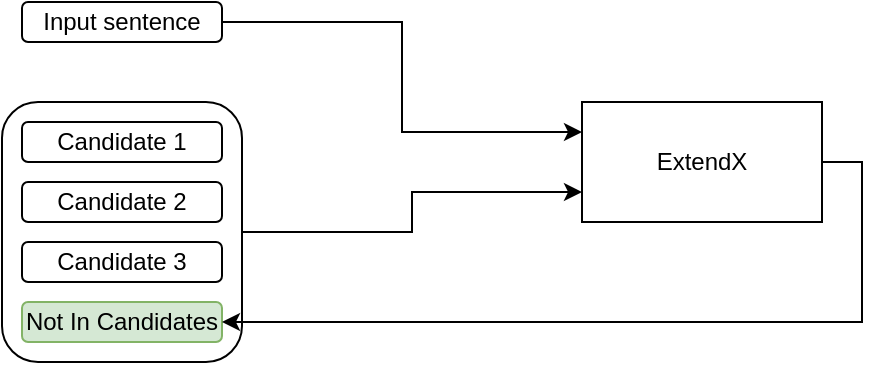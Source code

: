 <mxfile version="22.1.18" type="device">
  <diagram name="Page-1" id="YQsmqST55H5ZI_cwiSI-">
    <mxGraphModel dx="1434" dy="878" grid="1" gridSize="10" guides="1" tooltips="1" connect="1" arrows="1" fold="1" page="1" pageScale="1" pageWidth="850" pageHeight="1100" math="0" shadow="0">
      <root>
        <mxCell id="0" />
        <mxCell id="1" parent="0" />
        <mxCell id="P2etyd10zZSbdtYJlyS5-18" style="edgeStyle=orthogonalEdgeStyle;rounded=0;orthogonalLoop=1;jettySize=auto;html=1;exitX=1;exitY=0.5;exitDx=0;exitDy=0;entryX=0;entryY=0.75;entryDx=0;entryDy=0;" edge="1" parent="1" source="P2etyd10zZSbdtYJlyS5-3" target="P2etyd10zZSbdtYJlyS5-11">
          <mxGeometry relative="1" as="geometry" />
        </mxCell>
        <mxCell id="P2etyd10zZSbdtYJlyS5-3" value="" style="rounded=1;whiteSpace=wrap;html=1;" vertex="1" parent="1">
          <mxGeometry x="30" y="90" width="120" height="130" as="geometry" />
        </mxCell>
        <mxCell id="P2etyd10zZSbdtYJlyS5-5" value="Candidate 1" style="rounded=1;whiteSpace=wrap;html=1;" vertex="1" parent="1">
          <mxGeometry x="40" y="100" width="100" height="20" as="geometry" />
        </mxCell>
        <mxCell id="P2etyd10zZSbdtYJlyS5-6" value="Candidate 2" style="rounded=1;whiteSpace=wrap;html=1;" vertex="1" parent="1">
          <mxGeometry x="40" y="130" width="100" height="20" as="geometry" />
        </mxCell>
        <mxCell id="P2etyd10zZSbdtYJlyS5-7" value="Candidate 3" style="rounded=1;whiteSpace=wrap;html=1;" vertex="1" parent="1">
          <mxGeometry x="40" y="160" width="100" height="20" as="geometry" />
        </mxCell>
        <mxCell id="P2etyd10zZSbdtYJlyS5-8" value="Not In Candidates" style="rounded=1;whiteSpace=wrap;html=1;fillColor=#d5e8d4;strokeColor=#82b366;" vertex="1" parent="1">
          <mxGeometry x="40" y="190" width="100" height="20" as="geometry" />
        </mxCell>
        <mxCell id="P2etyd10zZSbdtYJlyS5-17" style="edgeStyle=orthogonalEdgeStyle;rounded=0;orthogonalLoop=1;jettySize=auto;html=1;exitX=1;exitY=0.5;exitDx=0;exitDy=0;entryX=0;entryY=0.25;entryDx=0;entryDy=0;" edge="1" parent="1" source="P2etyd10zZSbdtYJlyS5-10" target="P2etyd10zZSbdtYJlyS5-11">
          <mxGeometry relative="1" as="geometry" />
        </mxCell>
        <mxCell id="P2etyd10zZSbdtYJlyS5-10" value="Input sentence" style="rounded=1;whiteSpace=wrap;html=1;" vertex="1" parent="1">
          <mxGeometry x="40" y="40" width="100" height="20" as="geometry" />
        </mxCell>
        <mxCell id="P2etyd10zZSbdtYJlyS5-19" style="edgeStyle=orthogonalEdgeStyle;rounded=0;orthogonalLoop=1;jettySize=auto;html=1;exitX=1;exitY=0.5;exitDx=0;exitDy=0;entryX=1;entryY=0.5;entryDx=0;entryDy=0;" edge="1" parent="1" source="P2etyd10zZSbdtYJlyS5-11" target="P2etyd10zZSbdtYJlyS5-8">
          <mxGeometry relative="1" as="geometry" />
        </mxCell>
        <mxCell id="P2etyd10zZSbdtYJlyS5-11" value="ExtendX" style="rounded=0;whiteSpace=wrap;html=1;" vertex="1" parent="1">
          <mxGeometry x="320" y="90" width="120" height="60" as="geometry" />
        </mxCell>
      </root>
    </mxGraphModel>
  </diagram>
</mxfile>

